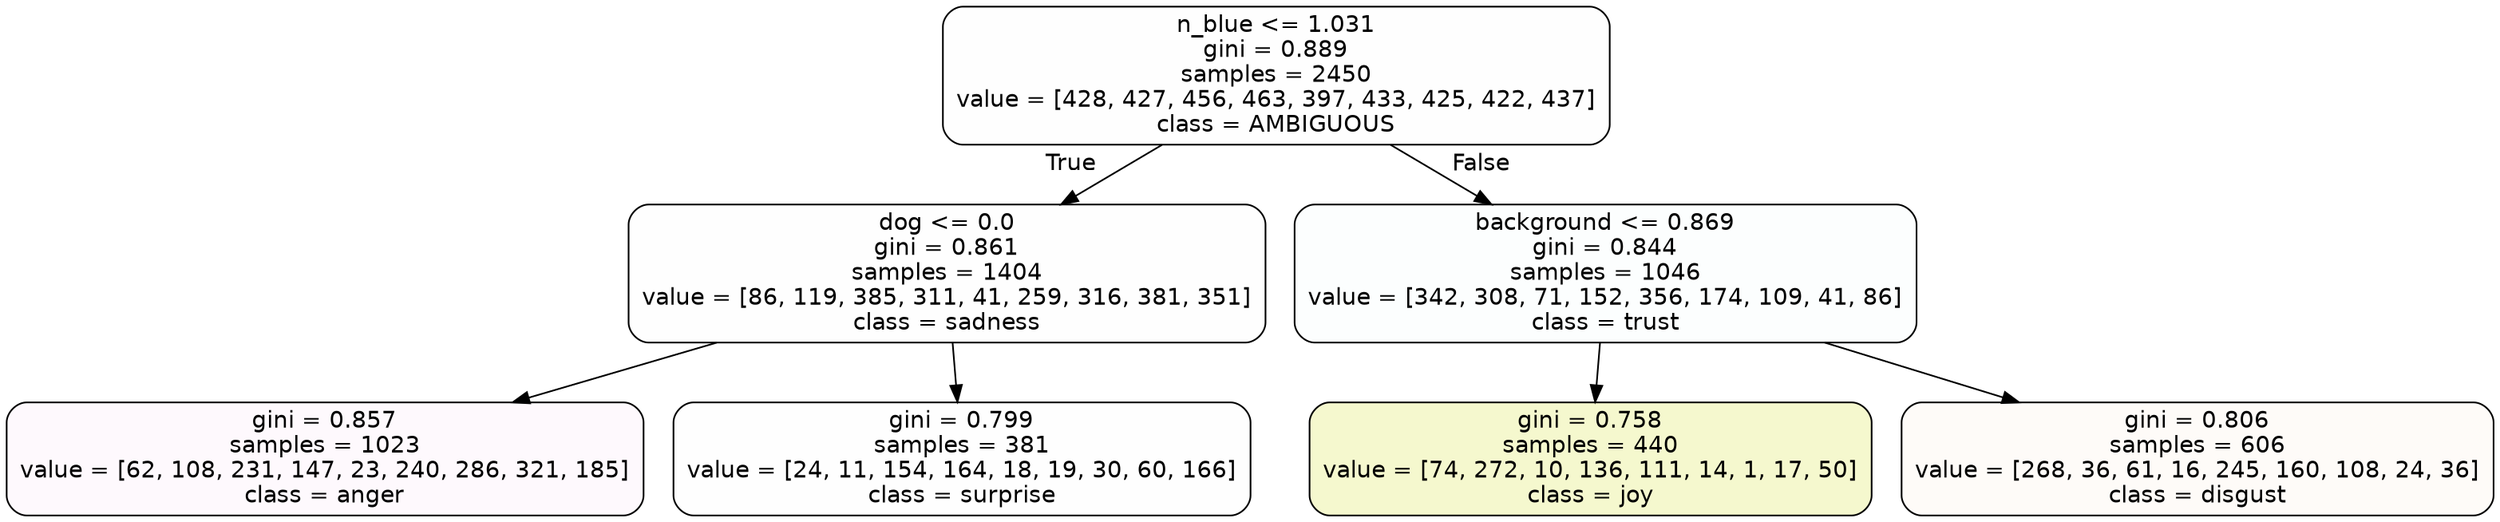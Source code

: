 digraph Tree {
node [shape=box, style="filled, rounded", color="black", fontname=helvetica] ;
edge [fontname=helvetica] ;
0 [label="n_blue <= 1.031\ngini = 0.889\nsamples = 2450\nvalue = [428, 427, 456, 463, 397, 433, 425, 422, 437]\nclass = AMBIGUOUS", fillcolor="#39e58101"] ;
1 [label="dog <= 0.0\ngini = 0.861\nsamples = 1404\nvalue = [86, 119, 385, 311, 41, 259, 316, 381, 351]\nclass = sadness", fillcolor="#64e53901"] ;
0 -> 1 [labeldistance=2.5, labelangle=45, headlabel="True"] ;
2 [label="gini = 0.857\nsamples = 1023\nvalue = [62, 108, 231, 147, 23, 240, 286, 321, 185]\nclass = anger", fillcolor="#e539d707"] ;
1 -> 2 ;
3 [label="gini = 0.799\nsamples = 381\nvalue = [24, 11, 154, 164, 18, 19, 30, 60, 166]\nclass = surprise", fillcolor="#e5396401"] ;
1 -> 3 ;
4 [label="background <= 0.869\ngini = 0.844\nsamples = 1046\nvalue = [342, 308, 71, 152, 356, 174, 109, 41, 86]\nclass = trust", fillcolor="#39d7e503"] ;
0 -> 4 [labeldistance=2.5, labelangle=-45, headlabel="False"] ;
5 [label="gini = 0.758\nsamples = 440\nvalue = [74, 272, 10, 136, 111, 14, 1, 17, 50]\nclass = joy", fillcolor="#d7e5393f"] ;
4 -> 5 ;
6 [label="gini = 0.806\nsamples = 606\nvalue = [268, 36, 61, 16, 245, 160, 108, 24, 36]\nclass = disgust", fillcolor="#e5813908"] ;
4 -> 6 ;
}